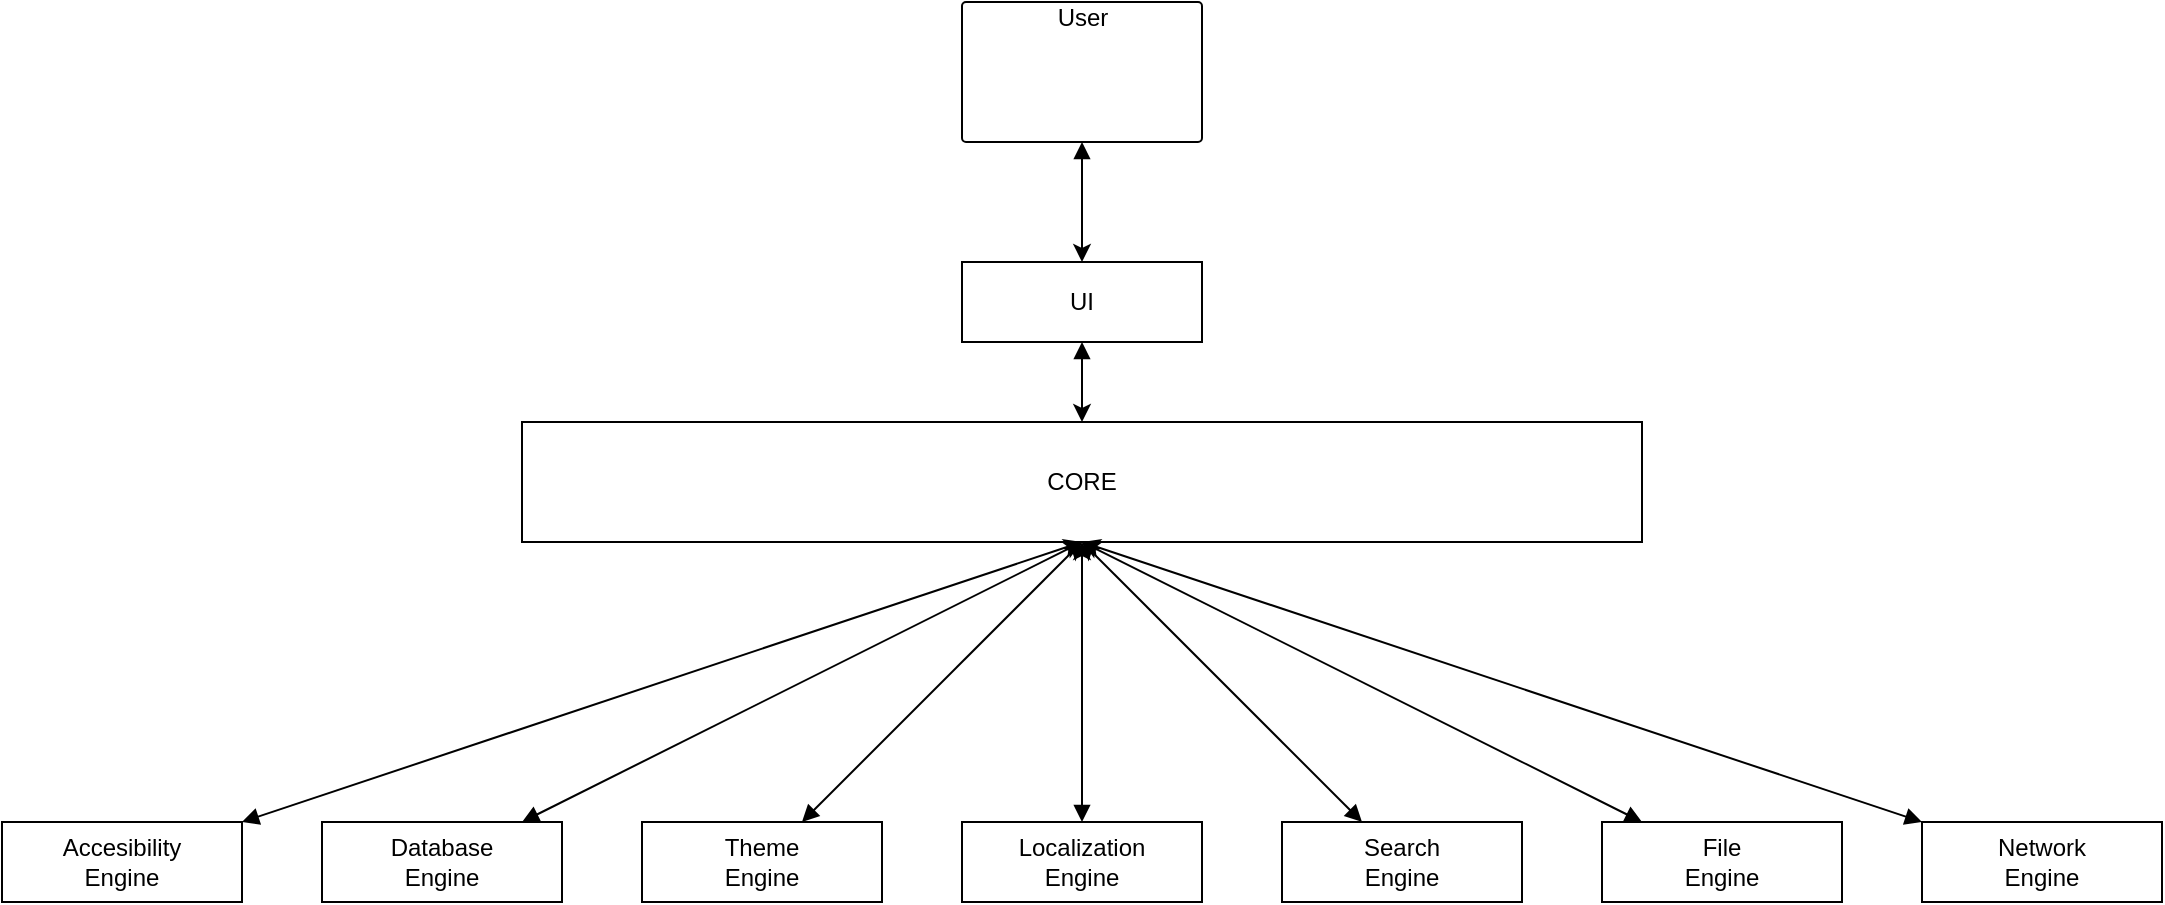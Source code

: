 <mxfile>
    <diagram id="4YCtpuNkcISfzUXAa_WN" name="Abstract View">
        <mxGraphModel dx="1520" dy="1527" grid="1" gridSize="10" guides="1" tooltips="1" connect="1" arrows="1" fold="1" page="1" pageScale="1" pageWidth="1100" pageHeight="850" math="0" shadow="0">
            <root>
                <mxCell id="0"/>
                <mxCell id="1" parent="0"/>
                <mxCell id="34" style="edgeStyle=none;html=1;entryX=0.5;entryY=0;entryDx=0;entryDy=0;startArrow=block;startFill=1;" edge="1" parent="1" source="32" target="33">
                    <mxGeometry relative="1" as="geometry"/>
                </mxCell>
                <mxCell id="32" value="User" style="html=1;labelPosition=center;verticalLabelPosition=middle;verticalAlign=top;align=center;fontSize=12;outlineConnect=0;spacingTop=-6;sketch=0;shape=mxgraph.sitemap.user;" vertex="1" parent="1">
                    <mxGeometry x="490" y="130" width="120" height="70" as="geometry"/>
                </mxCell>
                <mxCell id="36" style="edgeStyle=none;html=1;entryX=0.5;entryY=0;entryDx=0;entryDy=0;startArrow=block;startFill=1;" edge="1" parent="1" source="33" target="35">
                    <mxGeometry relative="1" as="geometry"/>
                </mxCell>
                <mxCell id="33" value="UI" style="rounded=0;whiteSpace=wrap;html=1;" vertex="1" parent="1">
                    <mxGeometry x="490" y="260" width="120" height="40" as="geometry"/>
                </mxCell>
                <mxCell id="35" value="CORE" style="rounded=0;whiteSpace=wrap;html=1;" vertex="1" parent="1">
                    <mxGeometry x="270" y="340" width="560" height="60" as="geometry"/>
                </mxCell>
                <mxCell id="50" style="edgeStyle=none;html=1;entryX=0.5;entryY=1;entryDx=0;entryDy=0;startArrow=block;startFill=1;" edge="1" parent="1" source="37" target="35">
                    <mxGeometry relative="1" as="geometry"/>
                </mxCell>
                <UserObject label="Database&lt;br&gt;Engine" link="data:page/id,QqB3-vcmkCd1--l7O4aH" id="37">
                    <mxCell style="rounded=0;whiteSpace=wrap;html=1;" vertex="1" parent="1">
                        <mxGeometry x="170" y="540" width="120" height="40" as="geometry"/>
                    </mxCell>
                </UserObject>
                <mxCell id="51" style="edgeStyle=none;html=1;entryX=0.5;entryY=1;entryDx=0;entryDy=0;startArrow=block;startFill=1;" edge="1" parent="1" source="38" target="35">
                    <mxGeometry relative="1" as="geometry"/>
                </mxCell>
                <mxCell id="38" value="Theme&lt;br&gt;Engine" style="rounded=0;whiteSpace=wrap;html=1;" vertex="1" parent="1">
                    <mxGeometry x="330" y="540" width="120" height="40" as="geometry"/>
                </mxCell>
                <mxCell id="52" style="edgeStyle=none;html=1;entryX=0.5;entryY=1;entryDx=0;entryDy=0;startArrow=block;startFill=1;" edge="1" parent="1" source="39" target="35">
                    <mxGeometry relative="1" as="geometry"/>
                </mxCell>
                <mxCell id="39" value="Localization&lt;br&gt;Engine" style="rounded=0;whiteSpace=wrap;html=1;" vertex="1" parent="1">
                    <mxGeometry x="490" y="540" width="120" height="40" as="geometry"/>
                </mxCell>
                <mxCell id="53" style="edgeStyle=none;html=1;entryX=0.5;entryY=1;entryDx=0;entryDy=0;startArrow=block;startFill=1;" edge="1" parent="1" source="43" target="35">
                    <mxGeometry relative="1" as="geometry">
                        <mxPoint x="550.0" y="400" as="targetPoint"/>
                    </mxGeometry>
                </mxCell>
                <mxCell id="43" value="Search&lt;br&gt;Engine" style="rounded=0;whiteSpace=wrap;html=1;" vertex="1" parent="1">
                    <mxGeometry x="650" y="540" width="120" height="40" as="geometry"/>
                </mxCell>
                <mxCell id="54" style="edgeStyle=none;html=1;entryX=0.5;entryY=1;entryDx=0;entryDy=0;startArrow=block;startFill=1;" edge="1" parent="1" source="44" target="35">
                    <mxGeometry relative="1" as="geometry">
                        <mxPoint x="550" y="400" as="targetPoint"/>
                    </mxGeometry>
                </mxCell>
                <mxCell id="44" value="File&lt;br&gt;Engine" style="rounded=0;whiteSpace=wrap;html=1;" vertex="1" parent="1">
                    <mxGeometry x="810" y="540" width="120" height="40" as="geometry"/>
                </mxCell>
                <mxCell id="55" style="edgeStyle=none;html=1;entryX=0.5;entryY=1;entryDx=0;entryDy=0;startArrow=block;startFill=1;" edge="1" parent="1" source="45" target="35">
                    <mxGeometry relative="1" as="geometry">
                        <mxPoint x="570" y="440" as="targetPoint"/>
                    </mxGeometry>
                </mxCell>
                <mxCell id="45" value="Network&lt;br&gt;Engine" style="rounded=0;whiteSpace=wrap;html=1;" vertex="1" parent="1">
                    <mxGeometry x="970" y="540" width="120" height="40" as="geometry"/>
                </mxCell>
                <mxCell id="48" style="edgeStyle=none;html=1;entryX=0.5;entryY=1;entryDx=0;entryDy=0;startArrow=block;startFill=1;" edge="1" parent="1" source="46" target="35">
                    <mxGeometry relative="1" as="geometry"/>
                </mxCell>
                <UserObject label="Accesibility&lt;br&gt;Engine" link="data:page/id,ngR_-i_SGuk84uZQ4wOi" id="46">
                    <mxCell style="rounded=0;whiteSpace=wrap;html=1;movable=1;resizable=1;rotatable=1;deletable=1;editable=1;connectable=1;" vertex="1" parent="1">
                        <mxGeometry x="10" y="540" width="120" height="40" as="geometry"/>
                    </mxCell>
                </UserObject>
            </root>
        </mxGraphModel>
    </diagram>
    <diagram id="ngR_-i_SGuk84uZQ4wOi" name="Accesibility Engine">
        <mxGraphModel dx="1304" dy="827" grid="1" gridSize="10" guides="1" tooltips="1" connect="1" arrows="1" fold="1" page="1" pageScale="1" pageWidth="1100" pageHeight="850" math="0" shadow="0">
            <root>
                <mxCell id="0"/>
                <mxCell id="1" parent="0"/>
            </root>
        </mxGraphModel>
    </diagram>
    <diagram id="QqB3-vcmkCd1--l7O4aH" name="Database Engine">
        <mxGraphModel dx="925" dy="930" grid="1" gridSize="10" guides="1" tooltips="1" connect="1" arrows="1" fold="1" page="1" pageScale="1" pageWidth="1100" pageHeight="850" math="0" shadow="0">
            <root>
                <mxCell id="0"/>
                <mxCell id="1" parent="0"/>
                <mxCell id="MfXFXfqI_8KhDA9dE58o-6" style="edgeStyle=none;html=1;entryX=0.5;entryY=0;entryDx=0;entryDy=0;entryPerimeter=0;startArrow=none;startFill=0;endArrow=classic;endFill=1;" edge="1" parent="1" source="9cwvY91HeDhxa-jdPBL--308" target="MfXFXfqI_8KhDA9dE58o-1">
                    <mxGeometry relative="1" as="geometry"/>
                </mxCell>
                <UserObject label="Core" id="9cwvY91HeDhxa-jdPBL--308" type=" ellipse" x="100" y="100" width="100" height="40" from="" to="" placeholders="1">
                    <mxCell style="whiteSpace=wrap;html=1;dashed=1;" vertex="1" parent="1">
                        <mxGeometry x="280" width="120" height="40" as="geometry"/>
                    </mxCell>
                </UserObject>
                <mxCell id="9cwvY91HeDhxa-jdPBL--341" style="edgeStyle=none;html=1;startArrow=block;startFill=1;strokeWidth=5;" edge="1" parent="1" source="9cwvY91HeDhxa-jdPBL--310" target="9cwvY91HeDhxa-jdPBL--314">
                    <mxGeometry relative="1" as="geometry">
                        <mxPoint x="490" y="300" as="targetPoint"/>
                    </mxGeometry>
                </mxCell>
                <UserObject label="Settings Manager" id="9cwvY91HeDhxa-jdPBL--310" type=" rectangle" x="100" y="200" width="100" height="40" from="2" to="7" placeholders="1">
                    <mxCell style="whiteSpace=wrap;html=1;" vertex="1" parent="1">
                        <mxGeometry x="640" y="200" width="160" height="40" as="geometry"/>
                    </mxCell>
                </UserObject>
                <mxCell id="9cwvY91HeDhxa-jdPBL--342" style="edgeStyle=none;html=1;startArrow=block;startFill=1;strokeWidth=5;" edge="1" parent="1" source="9cwvY91HeDhxa-jdPBL--311" target="9cwvY91HeDhxa-jdPBL--314">
                    <mxGeometry relative="1" as="geometry">
                        <mxPoint x="420" y="280" as="targetPoint"/>
                    </mxGeometry>
                </mxCell>
                <UserObject label="Theme Manager" id="9cwvY91HeDhxa-jdPBL--311" type=" rectangle" x="100" y="300" width="100" height="40" from="2" to="7" placeholders="1">
                    <mxCell style="whiteSpace=wrap;html=1;" vertex="1" parent="1">
                        <mxGeometry x="440" y="200" width="160" height="40" as="geometry"/>
                    </mxCell>
                </UserObject>
                <mxCell id="9cwvY91HeDhxa-jdPBL--339" style="edgeStyle=none;html=1;startArrow=block;startFill=1;strokeWidth=5;" edge="1" parent="1" source="9cwvY91HeDhxa-jdPBL--312" target="9cwvY91HeDhxa-jdPBL--314">
                    <mxGeometry relative="1" as="geometry"/>
                </mxCell>
                <UserObject label="Localization Manager" id="9cwvY91HeDhxa-jdPBL--312" type=" rectangle" x="100" y="400" width="100" height="40" from="2" to="7" placeholders="1">
                    <mxCell style="whiteSpace=wrap;html=1;" vertex="1" parent="1">
                        <mxGeometry x="40" y="200" width="160" height="40" as="geometry"/>
                    </mxCell>
                </UserObject>
                <UserObject label="Metadata Manager" id="9cwvY91HeDhxa-jdPBL--313" type=" rectangle" x="100" y="500" width="100" height="40" from="2" to="7" placeholders="1">
                    <mxCell style="whiteSpace=wrap;html=1;" vertex="1" parent="1">
                        <mxGeometry x="240" y="200" width="160" height="40" as="geometry"/>
                    </mxCell>
                </UserObject>
                <UserObject label="Query Processor" id="9cwvY91HeDhxa-jdPBL--314" type=" rectangle" x="300" y="200" width="100" height="40" from="" to="11" placeholders="1">
                    <mxCell style="whiteSpace=wrap;html=1;imageHeight=24;fillOpacity=100;" vertex="1" parent="1">
                        <mxGeometry y="320" width="760" height="40" as="geometry"/>
                    </mxCell>
                </UserObject>
                <mxCell id="9cwvY91HeDhxa-jdPBL--340" style="edgeStyle=none;html=1;startArrow=block;startFill=1;" edge="1" parent="1" source="9cwvY91HeDhxa-jdPBL--315" target="9cwvY91HeDhxa-jdPBL--318">
                    <mxGeometry relative="1" as="geometry"/>
                </mxCell>
                <mxCell id="9cwvY91HeDhxa-jdPBL--344" style="html=1;startArrow=classic;startFill=1;endArrow=classic;endFill=1;" edge="1" parent="1" source="9cwvY91HeDhxa-jdPBL--315" target="9cwvY91HeDhxa-jdPBL--316">
                    <mxGeometry relative="1" as="geometry"/>
                </mxCell>
                <mxCell id="9cwvY91HeDhxa-jdPBL--383" style="edgeStyle=none;html=1;entryX=0;entryY=0.5;entryDx=0;entryDy=0;startArrow=classic;startFill=1;endArrow=classic;endFill=1;" edge="1" parent="1" source="9cwvY91HeDhxa-jdPBL--315" target="9cwvY91HeDhxa-jdPBL--317">
                    <mxGeometry relative="1" as="geometry"/>
                </mxCell>
                <UserObject label="Database Connector" id="9cwvY91HeDhxa-jdPBL--315" type=" rectangle" x="500" y="200" width="100" height="40" from="7" to="9" placeholders="1">
                    <mxCell style="whiteSpace=wrap;html=1;" vertex="1" parent="1">
                        <mxGeometry x="320" y="440" width="120" height="40" as="geometry"/>
                    </mxCell>
                </UserObject>
                <UserObject label="Cache Manager" id="9cwvY91HeDhxa-jdPBL--316" type=" rectangle" x="700" y="200" width="100" height="40" from="8" to="" placeholders="1">
                    <mxCell style="whiteSpace=wrap;html=1;" vertex="1" parent="1">
                        <mxGeometry x="120" y="440" width="120" height="40" as="geometry"/>
                    </mxCell>
                </UserObject>
                <UserObject label="Backup Manager" id="9cwvY91HeDhxa-jdPBL--317" type="rectangle" x="300" y="300" width="100" height="40" from="7" to="11" placeholders="1">
                    <mxCell style="whiteSpace=wrap;html=1;" vertex="1" parent="1">
                        <mxGeometry x="520" y="440" width="120" height="40" as="geometry"/>
                    </mxCell>
                </UserObject>
                <mxCell id="9cwvY91HeDhxa-jdPBL--380" style="edgeStyle=none;html=1;entryX=0.5;entryY=0;entryDx=0;entryDy=0;startArrow=none;startFill=0;endArrow=classic;endFill=1;" edge="1" parent="1" source="9cwvY91HeDhxa-jdPBL--318" target="9cwvY91HeDhxa-jdPBL--319">
                    <mxGeometry relative="1" as="geometry"/>
                </mxCell>
                <UserObject label="SQLite DB" id="9cwvY91HeDhxa-jdPBL--318" type="rectangle" x="300" y="400" width="100" height="40" from="" to="12" placeholders="1">
                    <mxCell style="whiteSpace=wrap;html=1;" vertex="1" parent="1">
                        <mxGeometry x="320" y="560" width="120" height="40" as="geometry"/>
                    </mxCell>
                </UserObject>
                <UserObject label="Themes Table" id="9cwvY91HeDhxa-jdPBL--319" type="rectangle" x="500" y="400" width="100" height="40" from="11" to="" placeholders="1">
                    <mxCell style="whiteSpace=wrap;html=1;" vertex="1" parent="1">
                        <mxGeometry x="640" y="680" width="120" height="40" as="geometry"/>
                    </mxCell>
                </UserObject>
                <UserObject label="Loc Table" id="9cwvY91HeDhxa-jdPBL--320" type="rectangle" x="600" y="400" width="100" height="40" from="11" to="" placeholders="1">
                    <mxCell style="whiteSpace=wrap;html=1;" vertex="1" parent="1">
                        <mxGeometry x="320" y="680" width="120" height="40" as="geometry"/>
                    </mxCell>
                </UserObject>
                <UserObject label="Metadata Table" id="9cwvY91HeDhxa-jdPBL--321" type="rectangle" x="700" y="400" width="100" height="40" from="11" to="" placeholders="1">
                    <mxCell style="whiteSpace=wrap;html=1;" vertex="1" parent="1">
                        <mxGeometry x="160" y="680" width="120" height="40" as="geometry"/>
                    </mxCell>
                </UserObject>
                <UserObject label="Settings Table" id="9cwvY91HeDhxa-jdPBL--322" type="rectangle" x="800" y="400" width="100" height="40" from="11" to="" placeholders="1">
                    <mxCell style="whiteSpace=wrap;html=1;" vertex="1" parent="1">
                        <mxGeometry x="480" y="680" width="120" height="40" as="geometry"/>
                    </mxCell>
                </UserObject>
                <mxCell id="9cwvY91HeDhxa-jdPBL--324" value="" style="curved=1;endArrow=blockThin;endFill=1;fontSize=11;exitX=0.91;exitY=1;exitDx=0;exitDy=0;exitPerimeter=0;" edge="1" parent="1" source="MfXFXfqI_8KhDA9dE58o-1" target="9cwvY91HeDhxa-jdPBL--310">
                    <mxGeometry relative="1" as="geometry">
                        <mxPoint x="403.333" y="120" as="sourcePoint"/>
                    </mxGeometry>
                </mxCell>
                <mxCell id="9cwvY91HeDhxa-jdPBL--325" value="" style="curved=1;endArrow=blockThin;endFill=1;fontSize=11;entryX=0.463;entryY=-0.014;entryDx=0;entryDy=0;entryPerimeter=0;exitX=0.679;exitY=0.975;exitDx=0;exitDy=0;exitPerimeter=0;" edge="1" parent="1" source="MfXFXfqI_8KhDA9dE58o-1" target="9cwvY91HeDhxa-jdPBL--311">
                    <mxGeometry relative="1" as="geometry">
                        <mxPoint x="375.012" y="120" as="sourcePoint"/>
                    </mxGeometry>
                </mxCell>
                <mxCell id="9cwvY91HeDhxa-jdPBL--326" value="" style="curved=1;endArrow=blockThin;endFill=1;fontSize=11;entryX=0.5;entryY=0;entryDx=0;entryDy=0;exitX=0.225;exitY=1.033;exitDx=0;exitDy=0;exitPerimeter=0;" edge="1" parent="1" source="MfXFXfqI_8KhDA9dE58o-1" target="9cwvY91HeDhxa-jdPBL--312">
                    <mxGeometry relative="1" as="geometry">
                        <mxPoint x="296" y="120" as="sourcePoint"/>
                    </mxGeometry>
                </mxCell>
                <mxCell id="9cwvY91HeDhxa-jdPBL--327" value="" style="curved=1;endArrow=blockThin;endFill=1;fontSize=11;entryX=0.468;entryY=-0.014;entryDx=0;entryDy=0;entryPerimeter=0;exitX=0.5;exitY=1;exitDx=0;exitDy=0;exitPerimeter=0;" edge="1" parent="1" source="MfXFXfqI_8KhDA9dE58o-1" target="9cwvY91HeDhxa-jdPBL--313">
                    <mxGeometry relative="1" as="geometry">
                        <mxPoint x="334.948" y="120" as="sourcePoint"/>
                    </mxGeometry>
                </mxCell>
                <mxCell id="9cwvY91HeDhxa-jdPBL--328" value="" style="curved=1;endArrow=blockThin;endFill=1;fontSize=11;startArrow=classic;startFill=1;" edge="1" parent="1" source="9cwvY91HeDhxa-jdPBL--314" target="9cwvY91HeDhxa-jdPBL--315">
                    <mxGeometry relative="1" as="geometry"/>
                </mxCell>
                <mxCell id="9cwvY91HeDhxa-jdPBL--332" value="" style="curved=1;endArrow=blockThin;endFill=1;fontSize=11;entryX=0.5;entryY=0;entryDx=0;entryDy=0;" edge="1" parent="1" source="9cwvY91HeDhxa-jdPBL--318" target="9cwvY91HeDhxa-jdPBL--320">
                    <mxGeometry relative="1" as="geometry">
                        <mxPoint x="410" y="660" as="targetPoint"/>
                    </mxGeometry>
                </mxCell>
                <mxCell id="9cwvY91HeDhxa-jdPBL--333" value="" style="curved=1;endArrow=blockThin;endFill=1;fontSize=11;entryX=0.5;entryY=0;entryDx=0;entryDy=0;" edge="1" parent="1" source="9cwvY91HeDhxa-jdPBL--318" target="9cwvY91HeDhxa-jdPBL--321">
                    <mxGeometry relative="1" as="geometry">
                        <mxPoint x="220" y="650" as="targetPoint"/>
                    </mxGeometry>
                </mxCell>
                <mxCell id="9cwvY91HeDhxa-jdPBL--334" value="" style="curved=1;endArrow=blockThin;endFill=1;fontSize=11;entryX=0.5;entryY=0;entryDx=0;entryDy=0;" edge="1" parent="1" source="9cwvY91HeDhxa-jdPBL--318" target="9cwvY91HeDhxa-jdPBL--322">
                    <mxGeometry relative="1" as="geometry"/>
                </mxCell>
                <mxCell id="9cwvY91HeDhxa-jdPBL--335" value="" style="curved=1;endArrow=classic;endFill=1;fontSize=11;startArrow=classic;startFill=1;exitX=0.5;exitY=0;exitDx=0;exitDy=0;strokeWidth=5;" edge="1" parent="1" source="9cwvY91HeDhxa-jdPBL--314" target="9cwvY91HeDhxa-jdPBL--313">
                    <mxGeometry relative="1" as="geometry"/>
                </mxCell>
                <mxCell id="MfXFXfqI_8KhDA9dE58o-1" value="" style="verticalLabelPosition=bottom;html=1;verticalAlign=top;align=center;shape=mxgraph.azure.queue_generic;pointerEvents=1;fillColor=#FFFFFF;fillStyle=auto;strokeColor=none;" vertex="1" parent="1">
                    <mxGeometry x="255" y="90" width="170" height="40" as="geometry"/>
                </mxCell>
            </root>
        </mxGraphModel>
    </diagram>
</mxfile>
